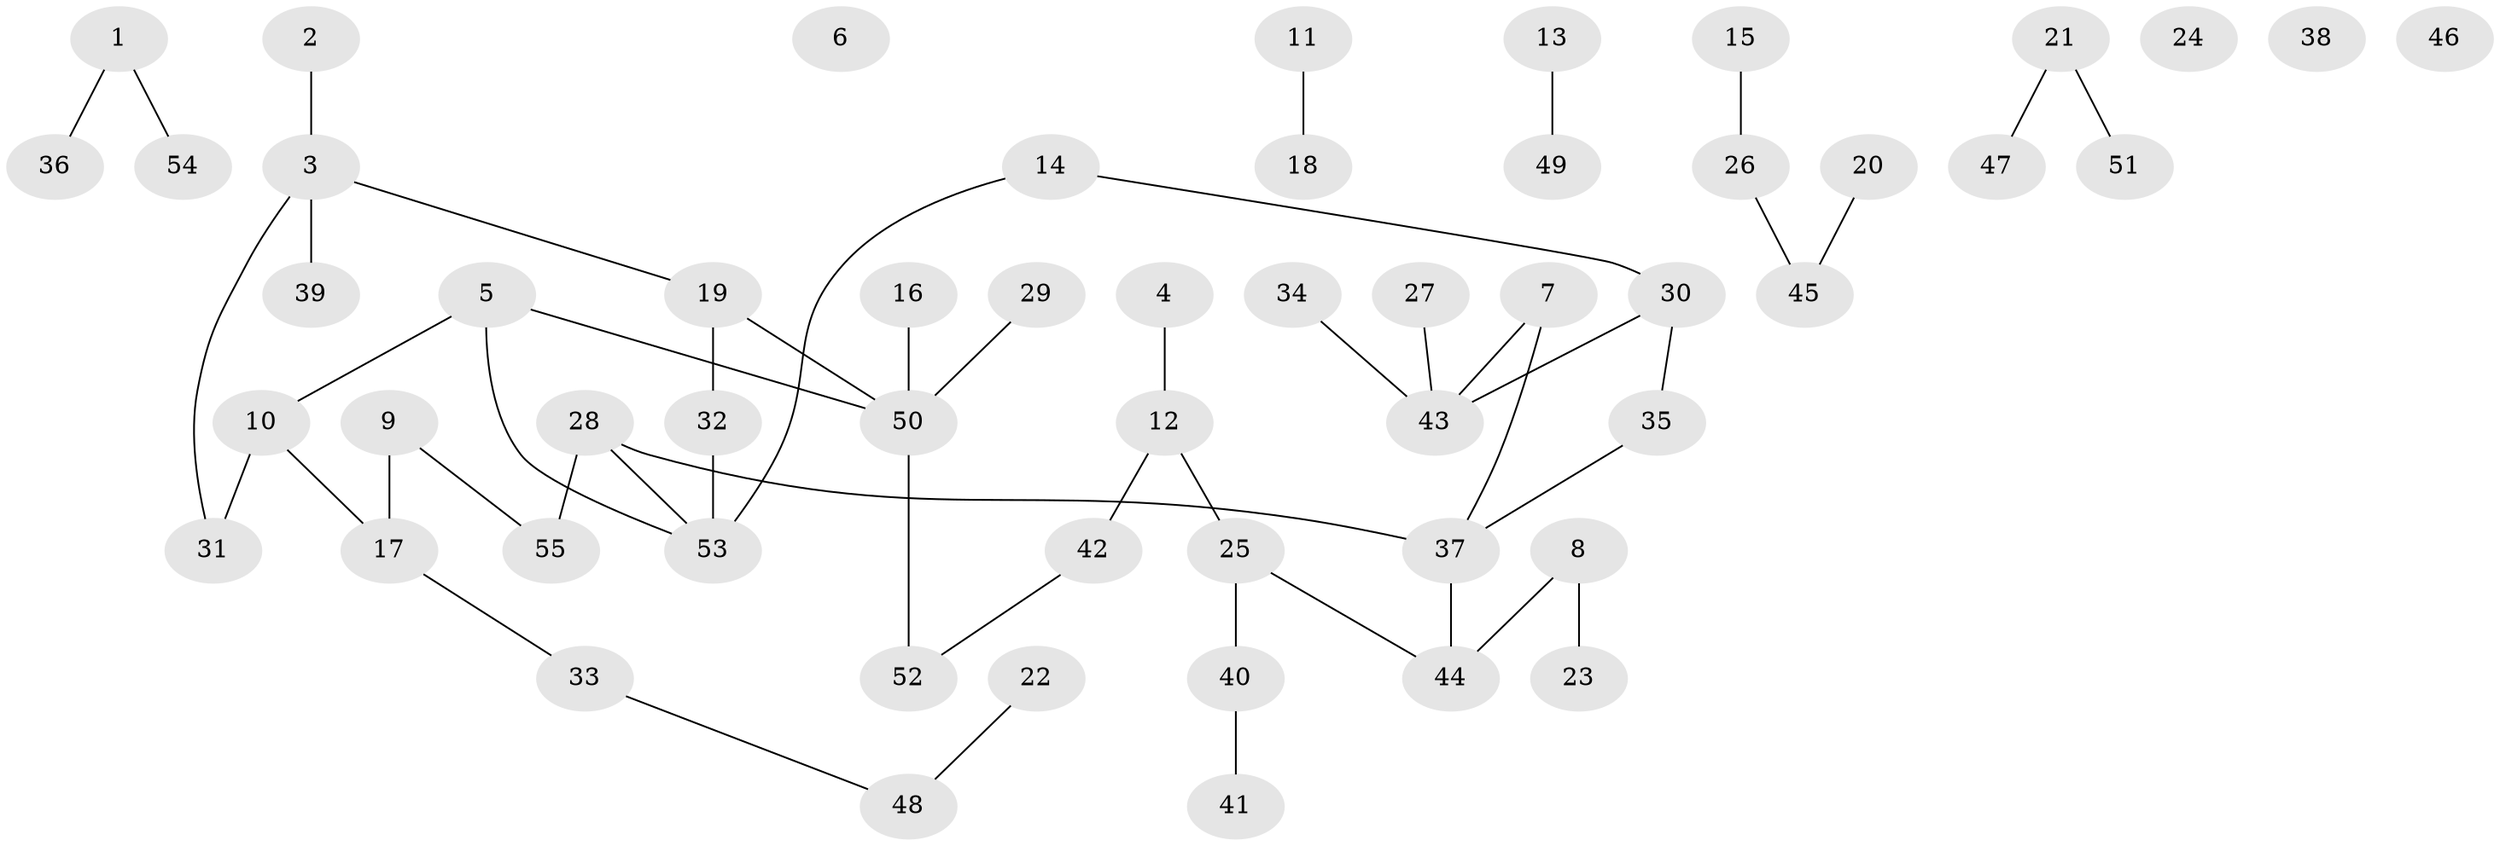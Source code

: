 // coarse degree distribution, {0: 0.18181818181818182, 2: 0.2727272727272727, 1: 0.3939393939393939, 3: 0.030303030303030304, 4: 0.09090909090909091, 6: 0.030303030303030304}
// Generated by graph-tools (version 1.1) at 2025/42/03/04/25 21:42:33]
// undirected, 55 vertices, 51 edges
graph export_dot {
graph [start="1"]
  node [color=gray90,style=filled];
  1;
  2;
  3;
  4;
  5;
  6;
  7;
  8;
  9;
  10;
  11;
  12;
  13;
  14;
  15;
  16;
  17;
  18;
  19;
  20;
  21;
  22;
  23;
  24;
  25;
  26;
  27;
  28;
  29;
  30;
  31;
  32;
  33;
  34;
  35;
  36;
  37;
  38;
  39;
  40;
  41;
  42;
  43;
  44;
  45;
  46;
  47;
  48;
  49;
  50;
  51;
  52;
  53;
  54;
  55;
  1 -- 36;
  1 -- 54;
  2 -- 3;
  3 -- 19;
  3 -- 31;
  3 -- 39;
  4 -- 12;
  5 -- 10;
  5 -- 50;
  5 -- 53;
  7 -- 37;
  7 -- 43;
  8 -- 23;
  8 -- 44;
  9 -- 17;
  9 -- 55;
  10 -- 17;
  10 -- 31;
  11 -- 18;
  12 -- 25;
  12 -- 42;
  13 -- 49;
  14 -- 30;
  14 -- 53;
  15 -- 26;
  16 -- 50;
  17 -- 33;
  19 -- 32;
  19 -- 50;
  20 -- 45;
  21 -- 47;
  21 -- 51;
  22 -- 48;
  25 -- 40;
  25 -- 44;
  26 -- 45;
  27 -- 43;
  28 -- 37;
  28 -- 53;
  28 -- 55;
  29 -- 50;
  30 -- 35;
  30 -- 43;
  32 -- 53;
  33 -- 48;
  34 -- 43;
  35 -- 37;
  37 -- 44;
  40 -- 41;
  42 -- 52;
  50 -- 52;
}
